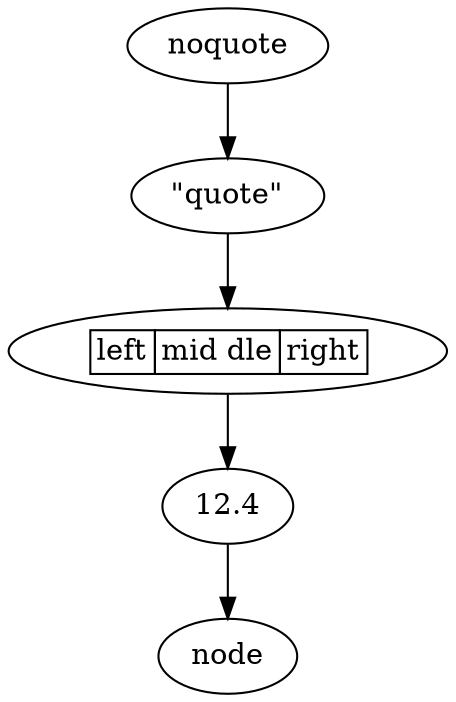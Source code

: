/* Test that the various id types are parsed correctly */
digraph G {
	a [label=noquote];
	b [label="\"quote\""];
	c [label=<
	  <TABLE BORDER="0" CELLBORDER="1" CELLSPACING="0">
	  <TR><TD>left</TD><TD PORT="f1">mid dle</TD><TD PORT="f2">right</TD></TR> 
	</TABLE>>];
	d [label=12.4];
	e [label="node"];
	a -> b -> c -> d -> e;
}